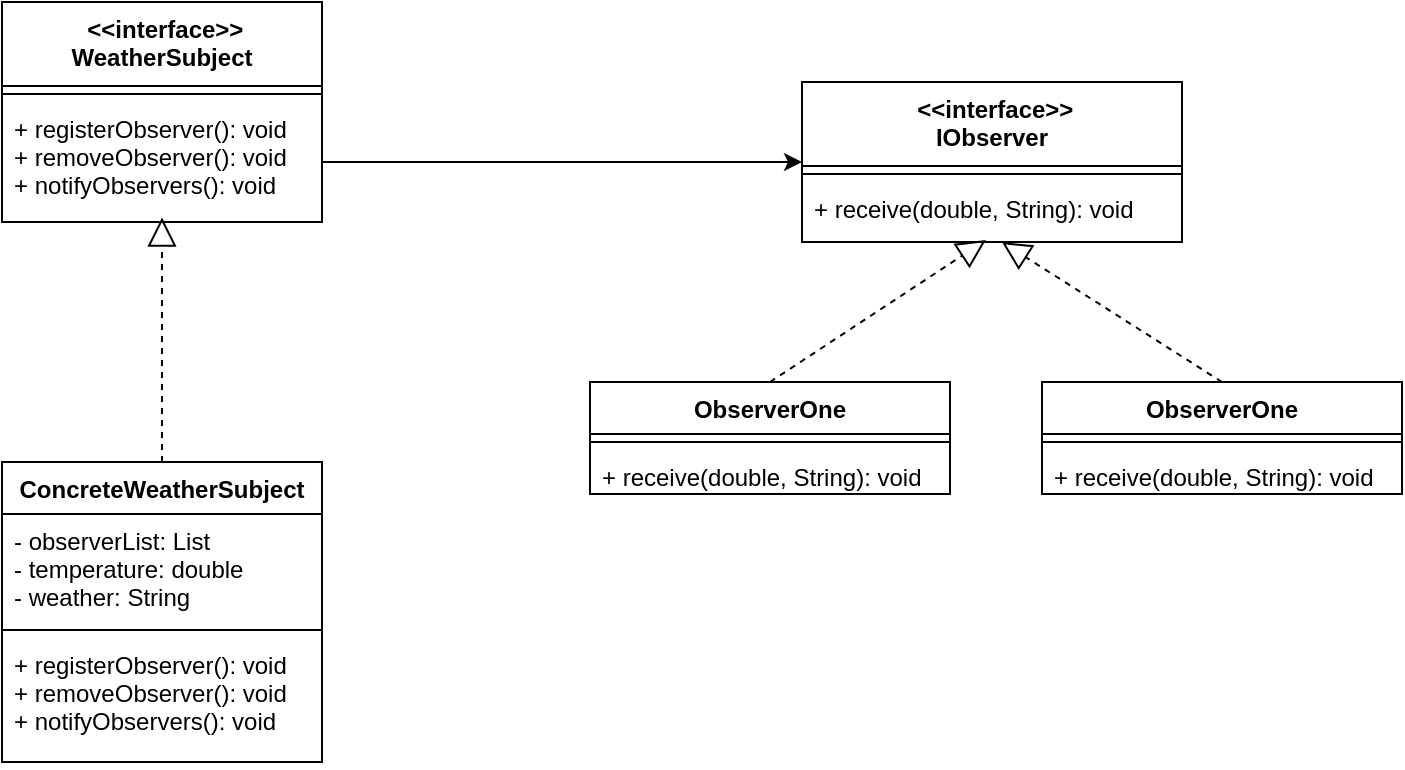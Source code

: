 <mxfile version="18.0.6" type="device"><diagram id="_-p-c8929YQ4-PKY_spn" name="第 1 页"><mxGraphModel dx="1102" dy="857" grid="1" gridSize="10" guides="1" tooltips="1" connect="1" arrows="1" fold="1" page="1" pageScale="1" pageWidth="827" pageHeight="1169" math="0" shadow="0"><root><mxCell id="0"/><mxCell id="1" parent="0"/><mxCell id="RRQrDFyU9EeD8gxpD1Q2-1" value=" &lt;&lt;interface&gt;&gt;&#10;WeatherSubject" style="swimlane;fontStyle=1;align=center;verticalAlign=top;childLayout=stackLayout;horizontal=1;startSize=42;horizontalStack=0;resizeParent=1;resizeParentMax=0;resizeLast=0;collapsible=1;marginBottom=0;" vertex="1" parent="1"><mxGeometry x="30" y="50" width="160" height="110" as="geometry"/></mxCell><mxCell id="RRQrDFyU9EeD8gxpD1Q2-2" value="" style="line;strokeWidth=1;fillColor=none;align=left;verticalAlign=middle;spacingTop=-1;spacingLeft=3;spacingRight=3;rotatable=0;labelPosition=right;points=[];portConstraint=eastwest;" vertex="1" parent="RRQrDFyU9EeD8gxpD1Q2-1"><mxGeometry y="42" width="160" height="8" as="geometry"/></mxCell><mxCell id="RRQrDFyU9EeD8gxpD1Q2-3" value="+ registerObserver(): void&#10;+ removeObserver(): void&#10;+ notifyObservers(): void" style="text;strokeColor=none;fillColor=none;align=left;verticalAlign=top;spacingLeft=4;spacingRight=4;overflow=hidden;rotatable=0;points=[[0,0.5],[1,0.5]];portConstraint=eastwest;" vertex="1" parent="RRQrDFyU9EeD8gxpD1Q2-1"><mxGeometry y="50" width="160" height="60" as="geometry"/></mxCell><mxCell id="RRQrDFyU9EeD8gxpD1Q2-8" value="ConcreteWeatherSubject" style="swimlane;fontStyle=1;align=center;verticalAlign=top;childLayout=stackLayout;horizontal=1;startSize=26;horizontalStack=0;resizeParent=1;resizeParentMax=0;resizeLast=0;collapsible=1;marginBottom=0;" vertex="1" parent="1"><mxGeometry x="30" y="280" width="160" height="150" as="geometry"/></mxCell><mxCell id="RRQrDFyU9EeD8gxpD1Q2-9" value="- observerList: List&#10;- temperature: double &#10;- weather: String" style="text;strokeColor=none;fillColor=none;align=left;verticalAlign=top;spacingLeft=4;spacingRight=4;overflow=hidden;rotatable=0;points=[[0,0.5],[1,0.5]];portConstraint=eastwest;" vertex="1" parent="RRQrDFyU9EeD8gxpD1Q2-8"><mxGeometry y="26" width="160" height="54" as="geometry"/></mxCell><mxCell id="RRQrDFyU9EeD8gxpD1Q2-10" value="" style="line;strokeWidth=1;fillColor=none;align=left;verticalAlign=middle;spacingTop=-1;spacingLeft=3;spacingRight=3;rotatable=0;labelPosition=right;points=[];portConstraint=eastwest;" vertex="1" parent="RRQrDFyU9EeD8gxpD1Q2-8"><mxGeometry y="80" width="160" height="8" as="geometry"/></mxCell><mxCell id="RRQrDFyU9EeD8gxpD1Q2-11" value="+ registerObserver(): void&#10;+ removeObserver(): void&#10;+ notifyObservers(): void" style="text;strokeColor=none;fillColor=none;align=left;verticalAlign=top;spacingLeft=4;spacingRight=4;overflow=hidden;rotatable=0;points=[[0,0.5],[1,0.5]];portConstraint=eastwest;" vertex="1" parent="RRQrDFyU9EeD8gxpD1Q2-8"><mxGeometry y="88" width="160" height="62" as="geometry"/></mxCell><mxCell id="RRQrDFyU9EeD8gxpD1Q2-13" value="" style="endArrow=block;dashed=1;endFill=0;endSize=12;html=1;exitX=0.5;exitY=0;exitDx=0;exitDy=0;entryX=0.5;entryY=0.962;entryDx=0;entryDy=0;entryPerimeter=0;" edge="1" parent="1" source="RRQrDFyU9EeD8gxpD1Q2-8" target="RRQrDFyU9EeD8gxpD1Q2-3"><mxGeometry width="160" relative="1" as="geometry"><mxPoint x="10" y="350" as="sourcePoint"/><mxPoint x="110" y="270" as="targetPoint"/></mxGeometry></mxCell><mxCell id="RRQrDFyU9EeD8gxpD1Q2-14" value=" &lt;&lt;interface&gt;&gt;&#10;IObserver" style="swimlane;fontStyle=1;align=center;verticalAlign=top;childLayout=stackLayout;horizontal=1;startSize=42;horizontalStack=0;resizeParent=1;resizeParentMax=0;resizeLast=0;collapsible=1;marginBottom=0;" vertex="1" parent="1"><mxGeometry x="430" y="90" width="190" height="80" as="geometry"/></mxCell><mxCell id="RRQrDFyU9EeD8gxpD1Q2-15" value="" style="line;strokeWidth=1;fillColor=none;align=left;verticalAlign=middle;spacingTop=-1;spacingLeft=3;spacingRight=3;rotatable=0;labelPosition=right;points=[];portConstraint=eastwest;" vertex="1" parent="RRQrDFyU9EeD8gxpD1Q2-14"><mxGeometry y="42" width="190" height="8" as="geometry"/></mxCell><mxCell id="RRQrDFyU9EeD8gxpD1Q2-16" value="+ receive(double, String): void" style="text;strokeColor=none;fillColor=none;align=left;verticalAlign=top;spacingLeft=4;spacingRight=4;overflow=hidden;rotatable=0;points=[[0,0.5],[1,0.5]];portConstraint=eastwest;" vertex="1" parent="RRQrDFyU9EeD8gxpD1Q2-14"><mxGeometry y="50" width="190" height="30" as="geometry"/></mxCell><mxCell id="RRQrDFyU9EeD8gxpD1Q2-17" value="ObserverOne" style="swimlane;fontStyle=1;align=center;verticalAlign=top;childLayout=stackLayout;horizontal=1;startSize=26;horizontalStack=0;resizeParent=1;resizeParentMax=0;resizeLast=0;collapsible=1;marginBottom=0;" vertex="1" parent="1"><mxGeometry x="324" y="240" width="180" height="56" as="geometry"/></mxCell><mxCell id="RRQrDFyU9EeD8gxpD1Q2-19" value="" style="line;strokeWidth=1;fillColor=none;align=left;verticalAlign=middle;spacingTop=-1;spacingLeft=3;spacingRight=3;rotatable=0;labelPosition=right;points=[];portConstraint=eastwest;" vertex="1" parent="RRQrDFyU9EeD8gxpD1Q2-17"><mxGeometry y="26" width="180" height="8" as="geometry"/></mxCell><mxCell id="RRQrDFyU9EeD8gxpD1Q2-20" value="+ receive(double, String): void" style="text;strokeColor=none;fillColor=none;align=left;verticalAlign=top;spacingLeft=4;spacingRight=4;overflow=hidden;rotatable=0;points=[[0,0.5],[1,0.5]];portConstraint=eastwest;" vertex="1" parent="RRQrDFyU9EeD8gxpD1Q2-17"><mxGeometry y="34" width="180" height="22" as="geometry"/></mxCell><mxCell id="RRQrDFyU9EeD8gxpD1Q2-21" value="ObserverOne" style="swimlane;fontStyle=1;align=center;verticalAlign=top;childLayout=stackLayout;horizontal=1;startSize=26;horizontalStack=0;resizeParent=1;resizeParentMax=0;resizeLast=0;collapsible=1;marginBottom=0;" vertex="1" parent="1"><mxGeometry x="550" y="240" width="180" height="56" as="geometry"/></mxCell><mxCell id="RRQrDFyU9EeD8gxpD1Q2-22" value="" style="line;strokeWidth=1;fillColor=none;align=left;verticalAlign=middle;spacingTop=-1;spacingLeft=3;spacingRight=3;rotatable=0;labelPosition=right;points=[];portConstraint=eastwest;" vertex="1" parent="RRQrDFyU9EeD8gxpD1Q2-21"><mxGeometry y="26" width="180" height="8" as="geometry"/></mxCell><mxCell id="RRQrDFyU9EeD8gxpD1Q2-23" value="+ receive(double, String): void" style="text;strokeColor=none;fillColor=none;align=left;verticalAlign=top;spacingLeft=4;spacingRight=4;overflow=hidden;rotatable=0;points=[[0,0.5],[1,0.5]];portConstraint=eastwest;" vertex="1" parent="RRQrDFyU9EeD8gxpD1Q2-21"><mxGeometry y="34" width="180" height="22" as="geometry"/></mxCell><mxCell id="RRQrDFyU9EeD8gxpD1Q2-24" value="" style="endArrow=block;dashed=1;endFill=0;endSize=12;html=1;exitX=0.5;exitY=0;exitDx=0;exitDy=0;entryX=0.484;entryY=0.967;entryDx=0;entryDy=0;entryPerimeter=0;" edge="1" parent="1" source="RRQrDFyU9EeD8gxpD1Q2-17" target="RRQrDFyU9EeD8gxpD1Q2-16"><mxGeometry width="160" relative="1" as="geometry"><mxPoint x="213" y="330" as="sourcePoint"/><mxPoint x="213" y="207.72" as="targetPoint"/></mxGeometry></mxCell><mxCell id="RRQrDFyU9EeD8gxpD1Q2-25" value="" style="endArrow=block;dashed=1;endFill=0;endSize=12;html=1;exitX=0.5;exitY=0;exitDx=0;exitDy=0;entryX=0.526;entryY=1;entryDx=0;entryDy=0;entryPerimeter=0;" edge="1" parent="1" source="RRQrDFyU9EeD8gxpD1Q2-21" target="RRQrDFyU9EeD8gxpD1Q2-16"><mxGeometry width="160" relative="1" as="geometry"><mxPoint x="424" y="250" as="sourcePoint"/><mxPoint x="531.96" y="189.01" as="targetPoint"/></mxGeometry></mxCell><mxCell id="RRQrDFyU9EeD8gxpD1Q2-26" style="edgeStyle=orthogonalEdgeStyle;rounded=0;orthogonalLoop=1;jettySize=auto;html=1;entryX=0;entryY=0.5;entryDx=0;entryDy=0;" edge="1" parent="1" source="RRQrDFyU9EeD8gxpD1Q2-3" target="RRQrDFyU9EeD8gxpD1Q2-14"><mxGeometry relative="1" as="geometry"/></mxCell></root></mxGraphModel></diagram></mxfile>